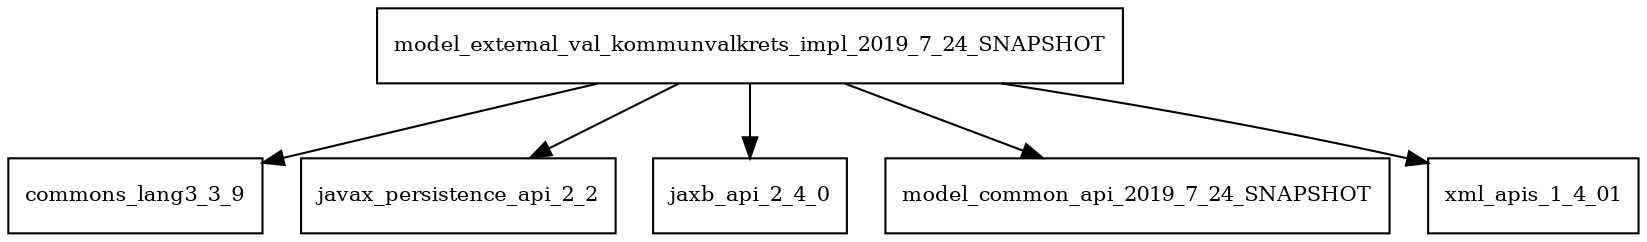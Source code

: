 digraph model_external_val_kommunvalkrets_impl_2019_7_24_SNAPSHOT_dependencies {
  node [shape = box, fontsize=10.0];
  model_external_val_kommunvalkrets_impl_2019_7_24_SNAPSHOT -> commons_lang3_3_9;
  model_external_val_kommunvalkrets_impl_2019_7_24_SNAPSHOT -> javax_persistence_api_2_2;
  model_external_val_kommunvalkrets_impl_2019_7_24_SNAPSHOT -> jaxb_api_2_4_0;
  model_external_val_kommunvalkrets_impl_2019_7_24_SNAPSHOT -> model_common_api_2019_7_24_SNAPSHOT;
  model_external_val_kommunvalkrets_impl_2019_7_24_SNAPSHOT -> xml_apis_1_4_01;
}
